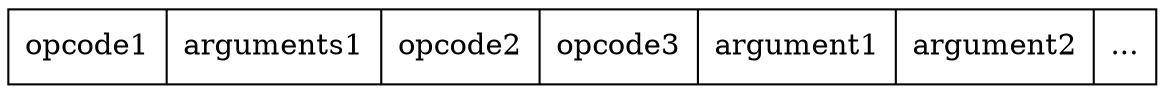 digraph t {
	pc [shape = "record", label = "opcode1 | arguments1 | opcode2 | opcode3 | argument1 | argument2 | ..."];
}
